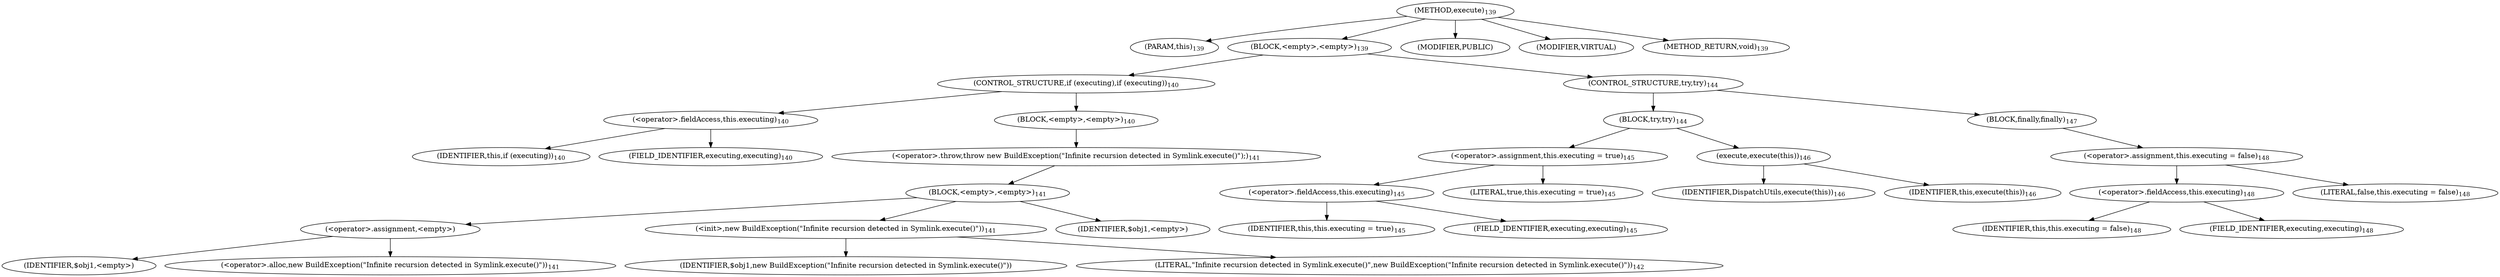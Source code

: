 digraph "execute" {  
"134" [label = <(METHOD,execute)<SUB>139</SUB>> ]
"6" [label = <(PARAM,this)<SUB>139</SUB>> ]
"135" [label = <(BLOCK,&lt;empty&gt;,&lt;empty&gt;)<SUB>139</SUB>> ]
"136" [label = <(CONTROL_STRUCTURE,if (executing),if (executing))<SUB>140</SUB>> ]
"137" [label = <(&lt;operator&gt;.fieldAccess,this.executing)<SUB>140</SUB>> ]
"138" [label = <(IDENTIFIER,this,if (executing))<SUB>140</SUB>> ]
"139" [label = <(FIELD_IDENTIFIER,executing,executing)<SUB>140</SUB>> ]
"140" [label = <(BLOCK,&lt;empty&gt;,&lt;empty&gt;)<SUB>140</SUB>> ]
"141" [label = <(&lt;operator&gt;.throw,throw new BuildException(&quot;Infinite recursion detected in Symlink.execute()&quot;);)<SUB>141</SUB>> ]
"142" [label = <(BLOCK,&lt;empty&gt;,&lt;empty&gt;)<SUB>141</SUB>> ]
"143" [label = <(&lt;operator&gt;.assignment,&lt;empty&gt;)> ]
"144" [label = <(IDENTIFIER,$obj1,&lt;empty&gt;)> ]
"145" [label = <(&lt;operator&gt;.alloc,new BuildException(&quot;Infinite recursion detected in Symlink.execute()&quot;))<SUB>141</SUB>> ]
"146" [label = <(&lt;init&gt;,new BuildException(&quot;Infinite recursion detected in Symlink.execute()&quot;))<SUB>141</SUB>> ]
"147" [label = <(IDENTIFIER,$obj1,new BuildException(&quot;Infinite recursion detected in Symlink.execute()&quot;))> ]
"148" [label = <(LITERAL,&quot;Infinite recursion detected in Symlink.execute()&quot;,new BuildException(&quot;Infinite recursion detected in Symlink.execute()&quot;))<SUB>142</SUB>> ]
"149" [label = <(IDENTIFIER,$obj1,&lt;empty&gt;)> ]
"150" [label = <(CONTROL_STRUCTURE,try,try)<SUB>144</SUB>> ]
"151" [label = <(BLOCK,try,try)<SUB>144</SUB>> ]
"152" [label = <(&lt;operator&gt;.assignment,this.executing = true)<SUB>145</SUB>> ]
"153" [label = <(&lt;operator&gt;.fieldAccess,this.executing)<SUB>145</SUB>> ]
"154" [label = <(IDENTIFIER,this,this.executing = true)<SUB>145</SUB>> ]
"155" [label = <(FIELD_IDENTIFIER,executing,executing)<SUB>145</SUB>> ]
"156" [label = <(LITERAL,true,this.executing = true)<SUB>145</SUB>> ]
"157" [label = <(execute,execute(this))<SUB>146</SUB>> ]
"158" [label = <(IDENTIFIER,DispatchUtils,execute(this))<SUB>146</SUB>> ]
"5" [label = <(IDENTIFIER,this,execute(this))<SUB>146</SUB>> ]
"159" [label = <(BLOCK,finally,finally)<SUB>147</SUB>> ]
"160" [label = <(&lt;operator&gt;.assignment,this.executing = false)<SUB>148</SUB>> ]
"161" [label = <(&lt;operator&gt;.fieldAccess,this.executing)<SUB>148</SUB>> ]
"162" [label = <(IDENTIFIER,this,this.executing = false)<SUB>148</SUB>> ]
"163" [label = <(FIELD_IDENTIFIER,executing,executing)<SUB>148</SUB>> ]
"164" [label = <(LITERAL,false,this.executing = false)<SUB>148</SUB>> ]
"165" [label = <(MODIFIER,PUBLIC)> ]
"166" [label = <(MODIFIER,VIRTUAL)> ]
"167" [label = <(METHOD_RETURN,void)<SUB>139</SUB>> ]
  "134" -> "6" 
  "134" -> "135" 
  "134" -> "165" 
  "134" -> "166" 
  "134" -> "167" 
  "135" -> "136" 
  "135" -> "150" 
  "136" -> "137" 
  "136" -> "140" 
  "137" -> "138" 
  "137" -> "139" 
  "140" -> "141" 
  "141" -> "142" 
  "142" -> "143" 
  "142" -> "146" 
  "142" -> "149" 
  "143" -> "144" 
  "143" -> "145" 
  "146" -> "147" 
  "146" -> "148" 
  "150" -> "151" 
  "150" -> "159" 
  "151" -> "152" 
  "151" -> "157" 
  "152" -> "153" 
  "152" -> "156" 
  "153" -> "154" 
  "153" -> "155" 
  "157" -> "158" 
  "157" -> "5" 
  "159" -> "160" 
  "160" -> "161" 
  "160" -> "164" 
  "161" -> "162" 
  "161" -> "163" 
}
